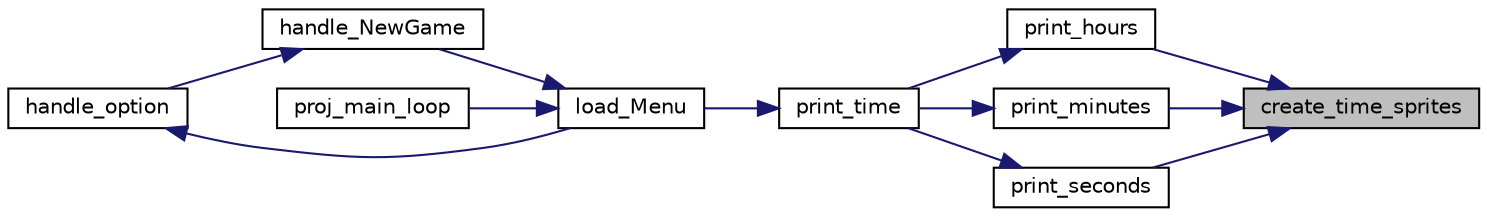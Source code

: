 digraph "create_time_sprites"
{
 // LATEX_PDF_SIZE
  edge [fontname="Helvetica",fontsize="10",labelfontname="Helvetica",labelfontsize="10"];
  node [fontname="Helvetica",fontsize="10",shape=record];
  rankdir="RL";
  Node1 [label="create_time_sprites",height=0.2,width=0.4,color="black", fillcolor="grey75", style="filled", fontcolor="black",tooltip=" "];
  Node1 -> Node2 [dir="back",color="midnightblue",fontsize="10",style="solid",fontname="Helvetica"];
  Node2 [label="print_hours",height=0.2,width=0.4,color="black", fillcolor="white", style="filled",URL="$_menu_8h.html#aa4e1ee1a28310f45f17739adda3ce41e",tooltip="Imprime as horas no ecrã"];
  Node2 -> Node3 [dir="back",color="midnightblue",fontsize="10",style="solid",fontname="Helvetica"];
  Node3 [label="print_time",height=0.2,width=0.4,color="black", fillcolor="white", style="filled",URL="$_menu_8h.html#a1d3b9e2f6a84979d50519ae6cdfe6361",tooltip="Imprime o tempo do dia em horas/minutos/segundos no ecrã"];
  Node3 -> Node4 [dir="back",color="midnightblue",fontsize="10",style="solid",fontname="Helvetica"];
  Node4 [label="load_Menu",height=0.2,width=0.4,color="black", fillcolor="white", style="filled",URL="$_menu_8h.html#afea940cd55650dc9c5b8d4a0d297d0d5",tooltip="Carrega o ecrã inicial do menu numa frame rate fixa."];
  Node4 -> Node5 [dir="back",color="midnightblue",fontsize="10",style="solid",fontname="Helvetica"];
  Node5 [label="handle_NewGame",height=0.2,width=0.4,color="black", fillcolor="white", style="filled",URL="$_menu_8h.html#a63dbf12b8d56e422c548c758f7248c0c",tooltip="Trata da opção New Game do menu, carrega o jogo."];
  Node5 -> Node6 [dir="back",color="midnightblue",fontsize="10",style="solid",fontname="Helvetica"];
  Node6 [label="handle_option",height=0.2,width=0.4,color="black", fillcolor="white", style="filled",URL="$_menu_8h.html#aa283ff2c61ef57157639de3df5df28ab",tooltip="Trata da opção de menu que for passada como parâmetro."];
  Node6 -> Node4 [dir="back",color="midnightblue",fontsize="10",style="solid",fontname="Helvetica"];
  Node4 -> Node7 [dir="back",color="midnightblue",fontsize="10",style="solid",fontname="Helvetica"];
  Node7 [label="proj_main_loop",height=0.2,width=0.4,color="black", fillcolor="white", style="filled",URL="$main_8c.html#a2a16f651eccbd248e1ad3b3b924b143b",tooltip=" "];
  Node1 -> Node8 [dir="back",color="midnightblue",fontsize="10",style="solid",fontname="Helvetica"];
  Node8 [label="print_minutes",height=0.2,width=0.4,color="black", fillcolor="white", style="filled",URL="$_menu_8h.html#aa9400df8ee946431e60995db995bb37f",tooltip="Imprime os minutos no ecrã"];
  Node8 -> Node3 [dir="back",color="midnightblue",fontsize="10",style="solid",fontname="Helvetica"];
  Node1 -> Node9 [dir="back",color="midnightblue",fontsize="10",style="solid",fontname="Helvetica"];
  Node9 [label="print_seconds",height=0.2,width=0.4,color="black", fillcolor="white", style="filled",URL="$_menu_8h.html#a790e75c6fd651a4b820c572351ddf54e",tooltip="Imprime os segundos no ecrã"];
  Node9 -> Node3 [dir="back",color="midnightblue",fontsize="10",style="solid",fontname="Helvetica"];
}
